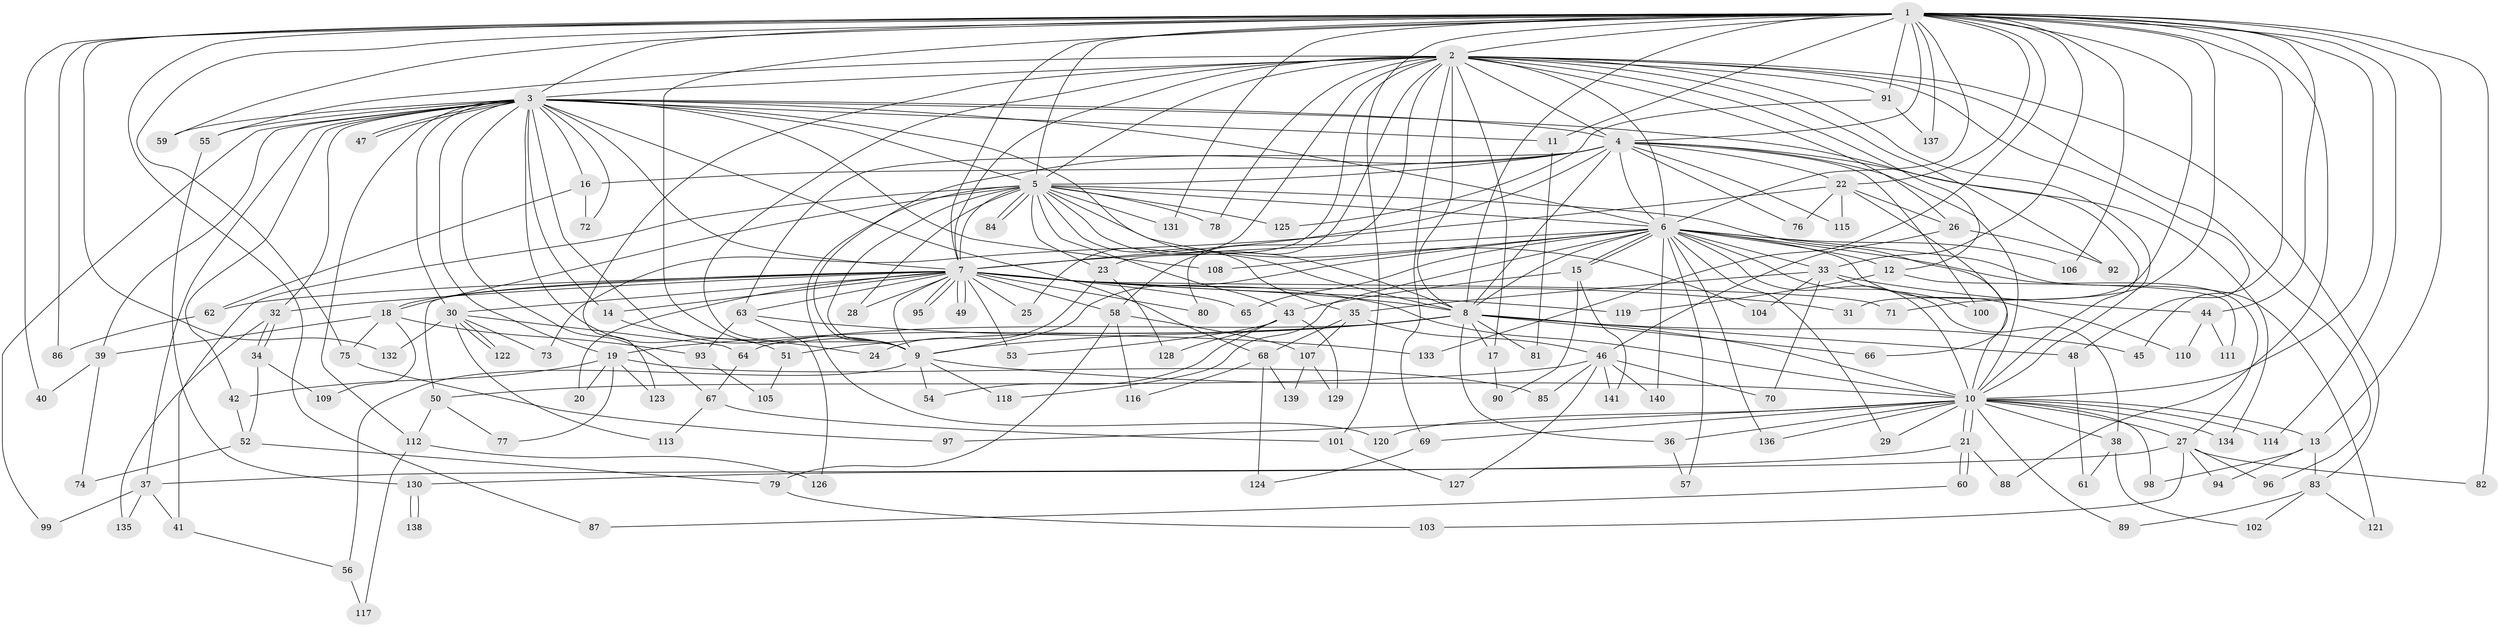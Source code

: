 // Generated by graph-tools (version 1.1) at 2025/43/03/09/25 04:43:52]
// undirected, 141 vertices, 307 edges
graph export_dot {
graph [start="1"]
  node [color=gray90,style=filled];
  1;
  2;
  3;
  4;
  5;
  6;
  7;
  8;
  9;
  10;
  11;
  12;
  13;
  14;
  15;
  16;
  17;
  18;
  19;
  20;
  21;
  22;
  23;
  24;
  25;
  26;
  27;
  28;
  29;
  30;
  31;
  32;
  33;
  34;
  35;
  36;
  37;
  38;
  39;
  40;
  41;
  42;
  43;
  44;
  45;
  46;
  47;
  48;
  49;
  50;
  51;
  52;
  53;
  54;
  55;
  56;
  57;
  58;
  59;
  60;
  61;
  62;
  63;
  64;
  65;
  66;
  67;
  68;
  69;
  70;
  71;
  72;
  73;
  74;
  75;
  76;
  77;
  78;
  79;
  80;
  81;
  82;
  83;
  84;
  85;
  86;
  87;
  88;
  89;
  90;
  91;
  92;
  93;
  94;
  95;
  96;
  97;
  98;
  99;
  100;
  101;
  102;
  103;
  104;
  105;
  106;
  107;
  108;
  109;
  110;
  111;
  112;
  113;
  114;
  115;
  116;
  117;
  118;
  119;
  120;
  121;
  122;
  123;
  124;
  125;
  126;
  127;
  128;
  129;
  130;
  131;
  132;
  133;
  134;
  135;
  136;
  137;
  138;
  139;
  140;
  141;
  1 -- 2;
  1 -- 3;
  1 -- 4;
  1 -- 5;
  1 -- 6;
  1 -- 7;
  1 -- 8;
  1 -- 9;
  1 -- 10;
  1 -- 11;
  1 -- 13;
  1 -- 22;
  1 -- 31;
  1 -- 33;
  1 -- 40;
  1 -- 44;
  1 -- 45;
  1 -- 59;
  1 -- 71;
  1 -- 75;
  1 -- 82;
  1 -- 86;
  1 -- 87;
  1 -- 88;
  1 -- 91;
  1 -- 101;
  1 -- 106;
  1 -- 114;
  1 -- 131;
  1 -- 132;
  1 -- 133;
  1 -- 137;
  2 -- 3;
  2 -- 4;
  2 -- 5;
  2 -- 6;
  2 -- 7;
  2 -- 8;
  2 -- 9;
  2 -- 10;
  2 -- 12;
  2 -- 17;
  2 -- 23;
  2 -- 25;
  2 -- 26;
  2 -- 48;
  2 -- 55;
  2 -- 58;
  2 -- 69;
  2 -- 78;
  2 -- 80;
  2 -- 83;
  2 -- 91;
  2 -- 92;
  2 -- 96;
  2 -- 123;
  3 -- 4;
  3 -- 5;
  3 -- 6;
  3 -- 7;
  3 -- 8;
  3 -- 9;
  3 -- 10;
  3 -- 11;
  3 -- 14;
  3 -- 16;
  3 -- 19;
  3 -- 30;
  3 -- 32;
  3 -- 37;
  3 -- 39;
  3 -- 42;
  3 -- 47;
  3 -- 47;
  3 -- 51;
  3 -- 55;
  3 -- 59;
  3 -- 67;
  3 -- 68;
  3 -- 72;
  3 -- 99;
  3 -- 108;
  3 -- 112;
  4 -- 5;
  4 -- 6;
  4 -- 7;
  4 -- 8;
  4 -- 9;
  4 -- 10;
  4 -- 16;
  4 -- 22;
  4 -- 63;
  4 -- 76;
  4 -- 100;
  4 -- 115;
  4 -- 134;
  5 -- 6;
  5 -- 7;
  5 -- 8;
  5 -- 9;
  5 -- 10;
  5 -- 18;
  5 -- 23;
  5 -- 28;
  5 -- 35;
  5 -- 41;
  5 -- 43;
  5 -- 78;
  5 -- 84;
  5 -- 84;
  5 -- 104;
  5 -- 120;
  5 -- 125;
  5 -- 131;
  6 -- 7;
  6 -- 8;
  6 -- 9;
  6 -- 10;
  6 -- 12;
  6 -- 15;
  6 -- 15;
  6 -- 27;
  6 -- 29;
  6 -- 33;
  6 -- 38;
  6 -- 57;
  6 -- 65;
  6 -- 106;
  6 -- 108;
  6 -- 110;
  6 -- 118;
  6 -- 121;
  6 -- 136;
  6 -- 140;
  7 -- 8;
  7 -- 9;
  7 -- 10;
  7 -- 14;
  7 -- 18;
  7 -- 20;
  7 -- 25;
  7 -- 28;
  7 -- 30;
  7 -- 31;
  7 -- 32;
  7 -- 49;
  7 -- 49;
  7 -- 50;
  7 -- 53;
  7 -- 58;
  7 -- 62;
  7 -- 63;
  7 -- 65;
  7 -- 71;
  7 -- 80;
  7 -- 95;
  7 -- 95;
  7 -- 119;
  8 -- 9;
  8 -- 10;
  8 -- 17;
  8 -- 19;
  8 -- 36;
  8 -- 45;
  8 -- 48;
  8 -- 51;
  8 -- 64;
  8 -- 66;
  8 -- 81;
  9 -- 10;
  9 -- 54;
  9 -- 56;
  9 -- 118;
  10 -- 13;
  10 -- 21;
  10 -- 21;
  10 -- 27;
  10 -- 29;
  10 -- 36;
  10 -- 38;
  10 -- 69;
  10 -- 89;
  10 -- 97;
  10 -- 98;
  10 -- 114;
  10 -- 120;
  10 -- 134;
  10 -- 136;
  11 -- 81;
  12 -- 111;
  12 -- 119;
  13 -- 83;
  13 -- 94;
  13 -- 98;
  14 -- 24;
  15 -- 43;
  15 -- 90;
  15 -- 141;
  16 -- 62;
  16 -- 72;
  17 -- 90;
  18 -- 39;
  18 -- 75;
  18 -- 93;
  18 -- 109;
  19 -- 20;
  19 -- 42;
  19 -- 77;
  19 -- 85;
  19 -- 123;
  21 -- 60;
  21 -- 60;
  21 -- 88;
  21 -- 130;
  22 -- 26;
  22 -- 66;
  22 -- 73;
  22 -- 76;
  22 -- 115;
  23 -- 24;
  23 -- 128;
  26 -- 46;
  26 -- 92;
  27 -- 37;
  27 -- 82;
  27 -- 94;
  27 -- 96;
  27 -- 103;
  30 -- 64;
  30 -- 73;
  30 -- 113;
  30 -- 122;
  30 -- 122;
  30 -- 132;
  32 -- 34;
  32 -- 34;
  32 -- 135;
  33 -- 35;
  33 -- 44;
  33 -- 70;
  33 -- 100;
  33 -- 104;
  34 -- 52;
  34 -- 109;
  35 -- 46;
  35 -- 68;
  35 -- 107;
  36 -- 57;
  37 -- 41;
  37 -- 99;
  37 -- 135;
  38 -- 61;
  38 -- 102;
  39 -- 40;
  39 -- 74;
  41 -- 56;
  42 -- 52;
  43 -- 53;
  43 -- 54;
  43 -- 128;
  43 -- 129;
  44 -- 110;
  44 -- 111;
  46 -- 50;
  46 -- 70;
  46 -- 85;
  46 -- 127;
  46 -- 140;
  46 -- 141;
  48 -- 61;
  50 -- 77;
  50 -- 112;
  51 -- 105;
  52 -- 74;
  52 -- 79;
  55 -- 130;
  56 -- 117;
  58 -- 79;
  58 -- 107;
  58 -- 116;
  60 -- 87;
  62 -- 86;
  63 -- 93;
  63 -- 126;
  63 -- 133;
  64 -- 67;
  67 -- 101;
  67 -- 113;
  68 -- 116;
  68 -- 124;
  68 -- 139;
  69 -- 124;
  75 -- 97;
  79 -- 103;
  83 -- 89;
  83 -- 102;
  83 -- 121;
  91 -- 125;
  91 -- 137;
  93 -- 105;
  101 -- 127;
  107 -- 129;
  107 -- 139;
  112 -- 117;
  112 -- 126;
  130 -- 138;
  130 -- 138;
}
